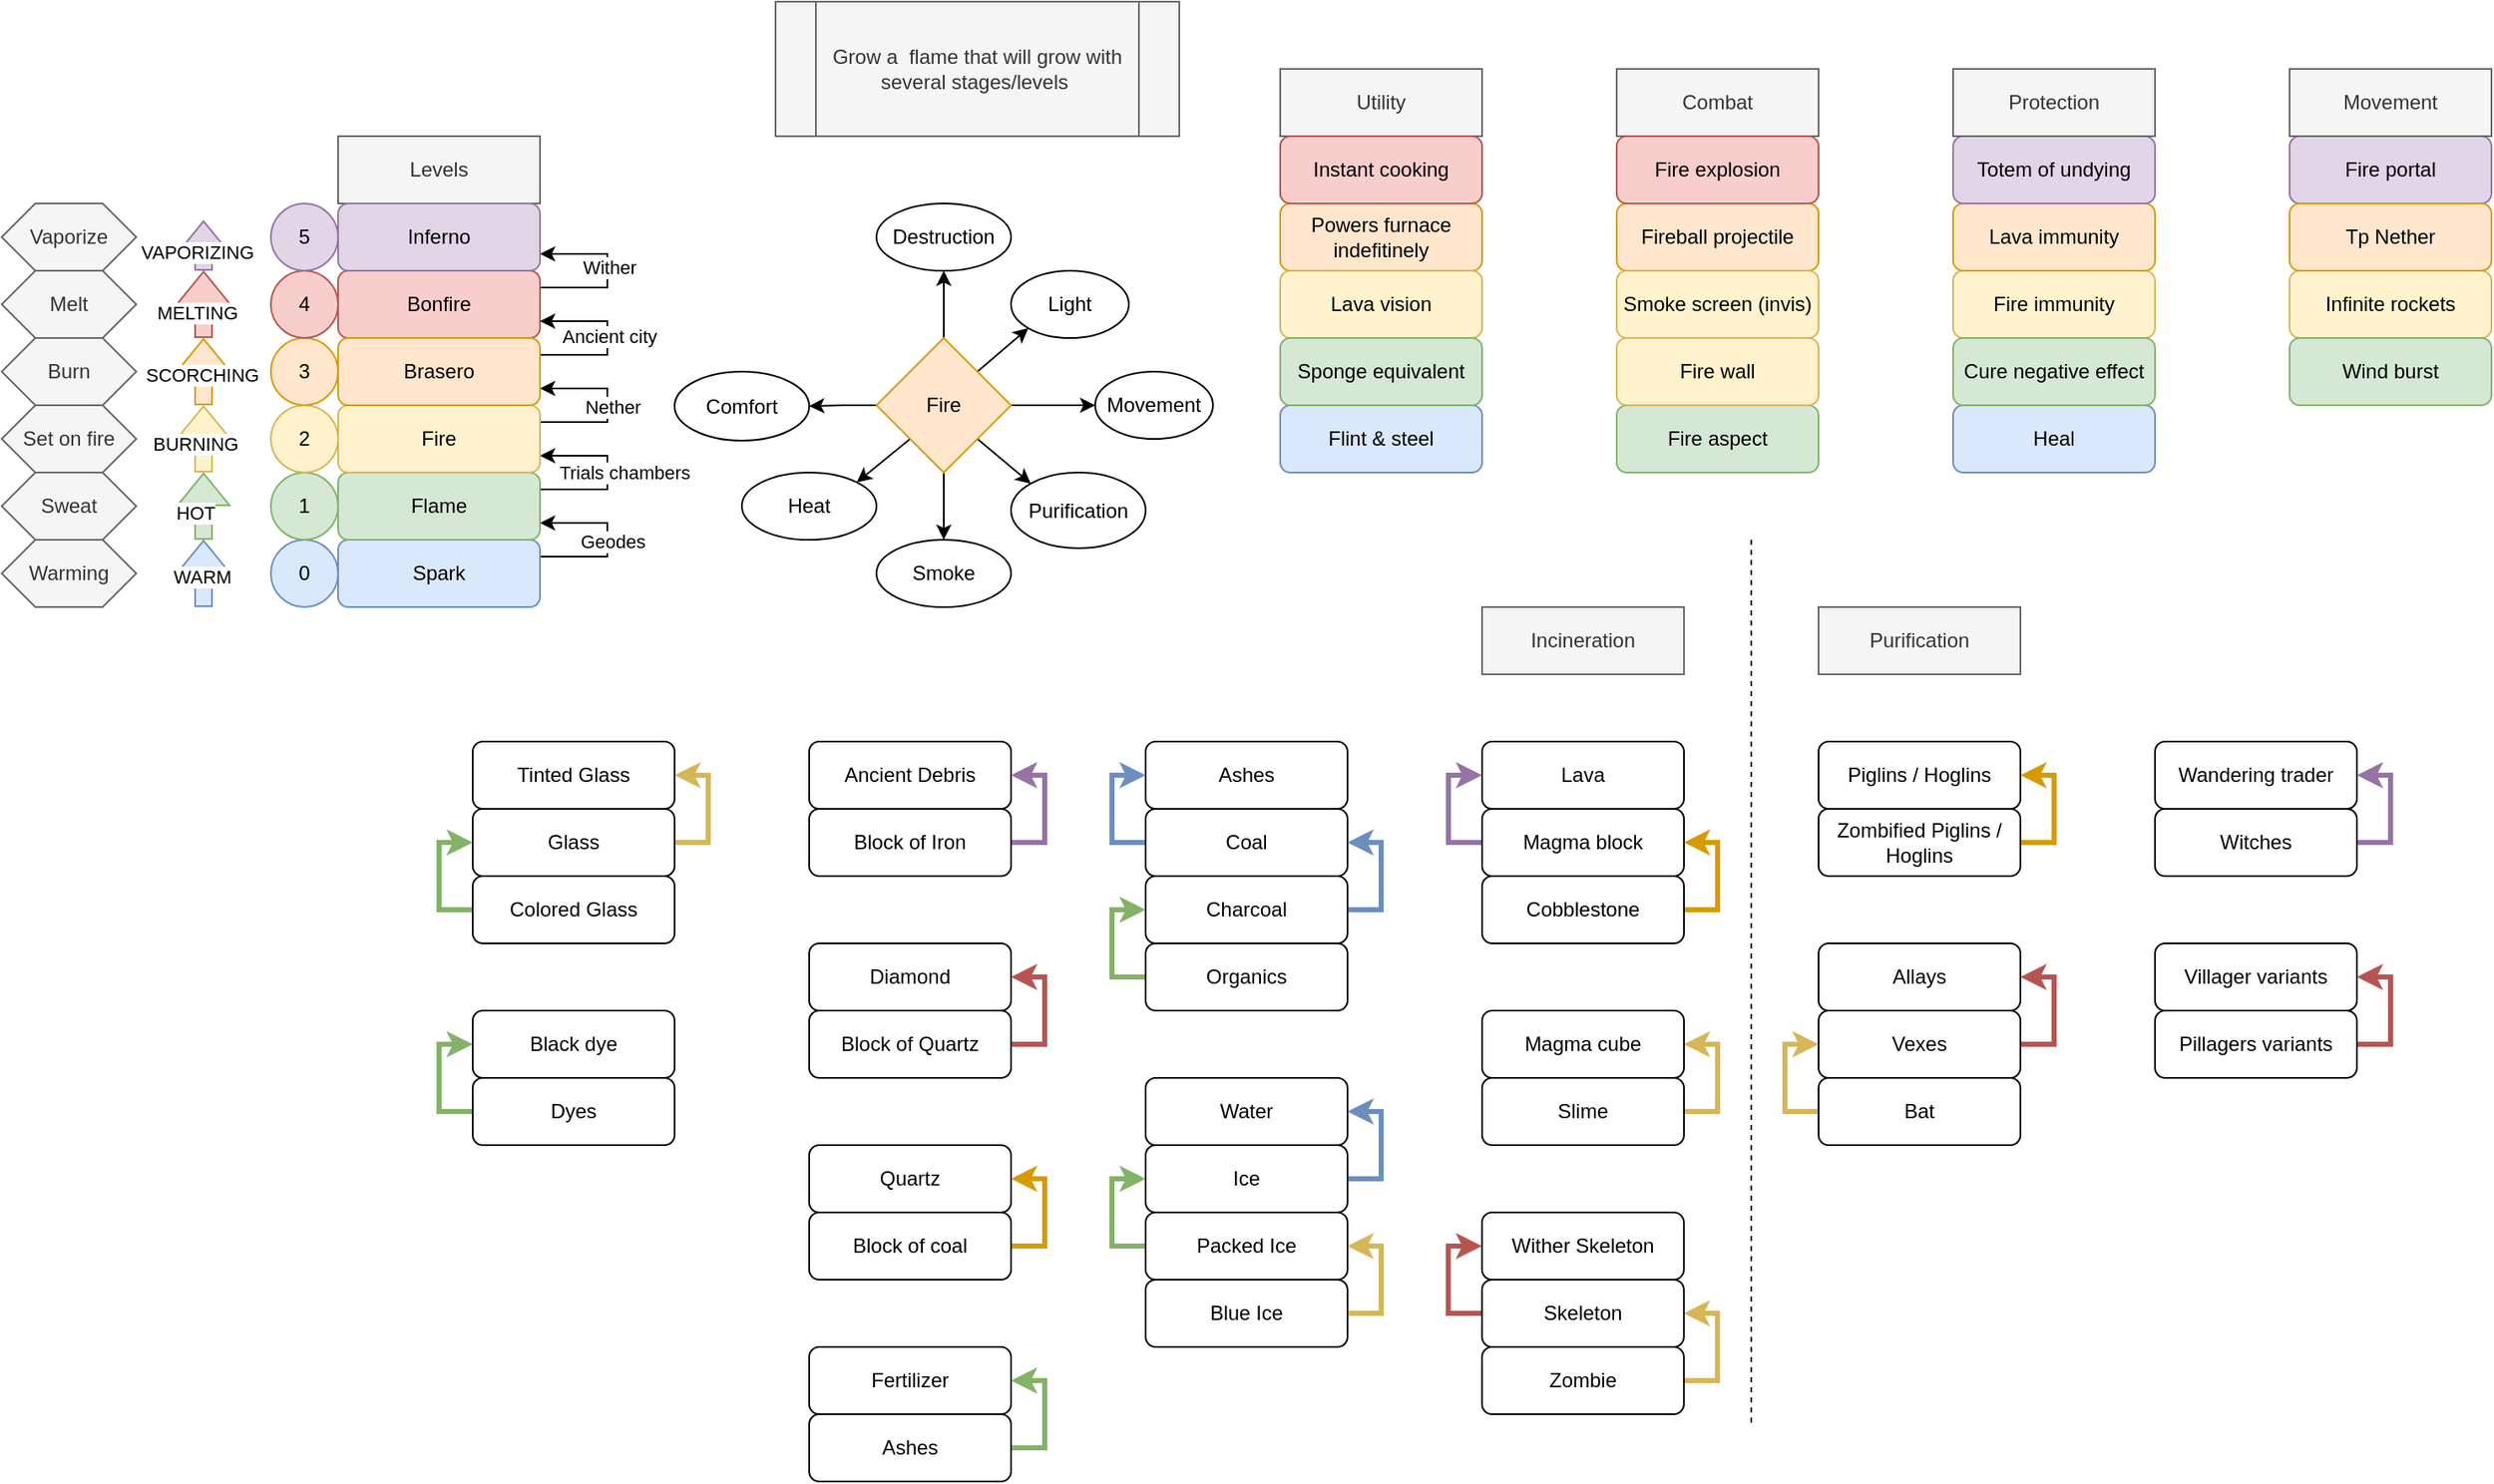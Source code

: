 <mxfile version="24.7.5">
  <diagram name="Page-1" id="gEDhe4CaS5Uwdqgw5bDy">
    <mxGraphModel dx="1758" dy="838" grid="1" gridSize="10" guides="0" tooltips="1" connect="1" arrows="1" fold="1" page="0" pageScale="1" pageWidth="850" pageHeight="1100" math="0" shadow="0">
      <root>
        <mxCell id="0" />
        <mxCell id="1" parent="0" />
        <mxCell id="9vY5qtYmIyrhnuWlowjL-1" value="Grow a&amp;nbsp; flame that will grow with several stages/levels&amp;nbsp;" style="shape=process;whiteSpace=wrap;html=1;backgroundOutline=1;fillColor=#f5f5f5;fontColor=#333333;strokeColor=#666666;" parent="1" vertex="1">
          <mxGeometry x="180" y="160" width="240" height="80" as="geometry" />
        </mxCell>
        <mxCell id="PYqL3sQJB4esnUGWUPIw-12" style="edgeStyle=orthogonalEdgeStyle;rounded=0;orthogonalLoop=1;jettySize=auto;html=1;exitX=1;exitY=0.25;exitDx=0;exitDy=0;entryX=1;entryY=0.75;entryDx=0;entryDy=0;" parent="1" source="9vY5qtYmIyrhnuWlowjL-2" target="9vY5qtYmIyrhnuWlowjL-8" edge="1">
          <mxGeometry relative="1" as="geometry">
            <Array as="points">
              <mxPoint x="80" y="490" />
              <mxPoint x="80" y="470" />
            </Array>
          </mxGeometry>
        </mxCell>
        <mxCell id="PYqL3sQJB4esnUGWUPIw-22" value="Geodes" style="edgeLabel;html=1;align=center;verticalAlign=middle;resizable=0;points=[];" parent="PYqL3sQJB4esnUGWUPIw-12" vertex="1" connectable="0">
          <mxGeometry x="-0.02" y="-3" relative="1" as="geometry">
            <mxPoint as="offset" />
          </mxGeometry>
        </mxCell>
        <mxCell id="9vY5qtYmIyrhnuWlowjL-2" value="Spark" style="rounded=1;whiteSpace=wrap;html=1;fillColor=#dae8fc;strokeColor=#6c8ebf;" parent="1" vertex="1">
          <mxGeometry x="-80" y="480" width="120" height="40" as="geometry" />
        </mxCell>
        <mxCell id="9vY5qtYmIyrhnuWlowjL-4" value="Levels" style="rounded=0;whiteSpace=wrap;html=1;fillColor=#f5f5f5;strokeColor=#666666;fontColor=#333333;" parent="1" vertex="1">
          <mxGeometry x="-80" y="240" width="120" height="40" as="geometry" />
        </mxCell>
        <mxCell id="PYqL3sQJB4esnUGWUPIw-13" style="edgeStyle=orthogonalEdgeStyle;rounded=0;orthogonalLoop=1;jettySize=auto;html=1;exitX=1;exitY=0.25;exitDx=0;exitDy=0;entryX=1;entryY=0.75;entryDx=0;entryDy=0;" parent="1" source="9vY5qtYmIyrhnuWlowjL-8" target="9vY5qtYmIyrhnuWlowjL-11" edge="1">
          <mxGeometry relative="1" as="geometry">
            <Array as="points">
              <mxPoint x="80" y="450" />
              <mxPoint x="80" y="430" />
            </Array>
          </mxGeometry>
        </mxCell>
        <mxCell id="PYqL3sQJB4esnUGWUPIw-23" value="Trials chambers" style="edgeLabel;html=1;align=center;verticalAlign=middle;resizable=0;points=[];" parent="PYqL3sQJB4esnUGWUPIw-13" vertex="1" connectable="0">
          <mxGeometry y="-1" relative="1" as="geometry">
            <mxPoint x="9" as="offset" />
          </mxGeometry>
        </mxCell>
        <mxCell id="9vY5qtYmIyrhnuWlowjL-8" value="Flame" style="rounded=1;whiteSpace=wrap;html=1;fillColor=#d5e8d4;strokeColor=#82b366;" parent="1" vertex="1">
          <mxGeometry x="-80" y="440" width="120" height="40" as="geometry" />
        </mxCell>
        <mxCell id="PYqL3sQJB4esnUGWUPIw-14" style="edgeStyle=orthogonalEdgeStyle;rounded=0;orthogonalLoop=1;jettySize=auto;html=1;exitX=1;exitY=0.25;exitDx=0;exitDy=0;entryX=1;entryY=0.75;entryDx=0;entryDy=0;" parent="1" source="9vY5qtYmIyrhnuWlowjL-11" target="HRPFJCk6ka9-1cs9kUba-49" edge="1">
          <mxGeometry relative="1" as="geometry">
            <Array as="points">
              <mxPoint x="80" y="410" />
              <mxPoint x="80" y="390" />
            </Array>
          </mxGeometry>
        </mxCell>
        <mxCell id="PYqL3sQJB4esnUGWUPIw-19" value="Nether" style="edgeLabel;html=1;align=center;verticalAlign=middle;resizable=0;points=[];" parent="PYqL3sQJB4esnUGWUPIw-14" vertex="1" connectable="0">
          <mxGeometry x="-0.02" y="-3" relative="1" as="geometry">
            <mxPoint as="offset" />
          </mxGeometry>
        </mxCell>
        <mxCell id="9vY5qtYmIyrhnuWlowjL-11" value="Fire" style="rounded=1;whiteSpace=wrap;html=1;fillColor=#fff2cc;strokeColor=#d6b656;" parent="1" vertex="1">
          <mxGeometry x="-80" y="400" width="120" height="40" as="geometry" />
        </mxCell>
        <mxCell id="PYqL3sQJB4esnUGWUPIw-16" style="edgeStyle=orthogonalEdgeStyle;rounded=0;orthogonalLoop=1;jettySize=auto;html=1;exitX=1;exitY=0.25;exitDx=0;exitDy=0;entryX=1;entryY=0.75;entryDx=0;entryDy=0;" parent="1" source="9vY5qtYmIyrhnuWlowjL-13" target="9vY5qtYmIyrhnuWlowjL-18" edge="1">
          <mxGeometry relative="1" as="geometry">
            <Array as="points">
              <mxPoint x="80" y="330" />
              <mxPoint x="80" y="310" />
            </Array>
          </mxGeometry>
        </mxCell>
        <mxCell id="PYqL3sQJB4esnUGWUPIw-17" value="Wither" style="edgeLabel;html=1;align=center;verticalAlign=middle;resizable=0;points=[];" parent="PYqL3sQJB4esnUGWUPIw-16" vertex="1" connectable="0">
          <mxGeometry x="0.04" y="-1" relative="1" as="geometry">
            <mxPoint as="offset" />
          </mxGeometry>
        </mxCell>
        <mxCell id="9vY5qtYmIyrhnuWlowjL-13" value="Bonfire" style="rounded=1;whiteSpace=wrap;html=1;fillColor=#f8cecc;strokeColor=#b85450;" parent="1" vertex="1">
          <mxGeometry x="-80" y="320" width="120" height="40" as="geometry" />
        </mxCell>
        <mxCell id="9vY5qtYmIyrhnuWlowjL-18" value="Inferno" style="rounded=1;whiteSpace=wrap;html=1;fillColor=#e1d5e7;strokeColor=#9673a6;" parent="1" vertex="1">
          <mxGeometry x="-80" y="280" width="120" height="40" as="geometry" />
        </mxCell>
        <mxCell id="9vY5qtYmIyrhnuWlowjL-19" value="0" style="ellipse;whiteSpace=wrap;html=1;aspect=fixed;fillColor=#dae8fc;strokeColor=#6c8ebf;" parent="1" vertex="1">
          <mxGeometry x="-120" y="480" width="40" height="40" as="geometry" />
        </mxCell>
        <mxCell id="9vY5qtYmIyrhnuWlowjL-22" value="1" style="ellipse;whiteSpace=wrap;html=1;aspect=fixed;fillColor=#d5e8d4;strokeColor=#82b366;" parent="1" vertex="1">
          <mxGeometry x="-120" y="440" width="40" height="40" as="geometry" />
        </mxCell>
        <mxCell id="9vY5qtYmIyrhnuWlowjL-24" value="2" style="ellipse;whiteSpace=wrap;html=1;aspect=fixed;fillColor=#fff2cc;strokeColor=#d6b656;" parent="1" vertex="1">
          <mxGeometry x="-120" y="400" width="40" height="40" as="geometry" />
        </mxCell>
        <mxCell id="9vY5qtYmIyrhnuWlowjL-26" value="3" style="ellipse;whiteSpace=wrap;html=1;aspect=fixed;fillColor=#ffe6cc;strokeColor=#d79b00;" parent="1" vertex="1">
          <mxGeometry x="-120" y="360" width="40" height="40" as="geometry" />
        </mxCell>
        <mxCell id="9vY5qtYmIyrhnuWlowjL-28" value="4" style="ellipse;whiteSpace=wrap;html=1;aspect=fixed;fillColor=#f8cecc;strokeColor=#b85450;" parent="1" vertex="1">
          <mxGeometry x="-120" y="320" width="40" height="40" as="geometry" />
        </mxCell>
        <mxCell id="9vY5qtYmIyrhnuWlowjL-29" value="5" style="ellipse;whiteSpace=wrap;html=1;aspect=fixed;fillColor=#e1d5e7;strokeColor=#9673a6;" parent="1" vertex="1">
          <mxGeometry x="-120" y="280" width="40" height="40" as="geometry" />
        </mxCell>
        <mxCell id="9vY5qtYmIyrhnuWlowjL-30" value="Powers furnace indefitinely" style="rounded=1;whiteSpace=wrap;html=1;fillColor=#ffe6cc;strokeColor=#d79b00;" parent="1" vertex="1">
          <mxGeometry x="480" y="280" width="120" height="40" as="geometry" />
        </mxCell>
        <mxCell id="9vY5qtYmIyrhnuWlowjL-32" value="Flint &amp;amp; steel" style="rounded=1;whiteSpace=wrap;html=1;fillColor=#dae8fc;strokeColor=#6c8ebf;" parent="1" vertex="1">
          <mxGeometry x="480" y="400" width="120" height="40" as="geometry" />
        </mxCell>
        <mxCell id="9vY5qtYmIyrhnuWlowjL-33" value="Fire immunity" style="rounded=1;whiteSpace=wrap;html=1;fillColor=#fff2cc;strokeColor=#d6b656;" parent="1" vertex="1">
          <mxGeometry x="880" y="320" width="120" height="40" as="geometry" />
        </mxCell>
        <mxCell id="9vY5qtYmIyrhnuWlowjL-34" value="Lava immunity" style="rounded=1;whiteSpace=wrap;html=1;fillColor=#ffe6cc;strokeColor=#d79b00;" parent="1" vertex="1">
          <mxGeometry x="880" y="280" width="120" height="40" as="geometry" />
        </mxCell>
        <mxCell id="9vY5qtYmIyrhnuWlowjL-40" value="Lava vision" style="rounded=1;whiteSpace=wrap;html=1;fillColor=#fff2cc;strokeColor=#d6b656;" parent="1" vertex="1">
          <mxGeometry x="480" y="320" width="120" height="40" as="geometry" />
        </mxCell>
        <mxCell id="9vY5qtYmIyrhnuWlowjL-43" value="Fireball projectile" style="rounded=1;whiteSpace=wrap;html=1;fillColor=#ffe6cc;strokeColor=#d79b00;" parent="1" vertex="1">
          <mxGeometry x="680" y="280" width="120" height="40" as="geometry" />
        </mxCell>
        <mxCell id="9vY5qtYmIyrhnuWlowjL-46" value="Utility" style="rounded=0;whiteSpace=wrap;html=1;fillColor=#f5f5f5;strokeColor=#666666;fontColor=#333333;" parent="1" vertex="1">
          <mxGeometry x="480" y="200" width="120" height="40" as="geometry" />
        </mxCell>
        <mxCell id="9vY5qtYmIyrhnuWlowjL-47" value="Combat" style="rounded=0;whiteSpace=wrap;html=1;fillColor=#f5f5f5;strokeColor=#666666;fontColor=#333333;" parent="1" vertex="1">
          <mxGeometry x="680" y="200" width="120" height="40" as="geometry" />
        </mxCell>
        <mxCell id="9vY5qtYmIyrhnuWlowjL-48" value="Fire explosion" style="rounded=1;whiteSpace=wrap;html=1;fillColor=#f8cecc;strokeColor=#b85450;" parent="1" vertex="1">
          <mxGeometry x="680" y="240" width="120" height="40" as="geometry" />
        </mxCell>
        <mxCell id="9vY5qtYmIyrhnuWlowjL-49" value="Fire aspect" style="rounded=1;whiteSpace=wrap;html=1;fillColor=#d5e8d4;strokeColor=#82b366;" parent="1" vertex="1">
          <mxGeometry x="680" y="400" width="120" height="40" as="geometry" />
        </mxCell>
        <mxCell id="9vY5qtYmIyrhnuWlowjL-50" value="Instant cooking" style="rounded=1;whiteSpace=wrap;html=1;fillColor=#f8cecc;strokeColor=#b85450;" parent="1" vertex="1">
          <mxGeometry x="480" y="240" width="120" height="40" as="geometry" />
        </mxCell>
        <mxCell id="9vY5qtYmIyrhnuWlowjL-51" value="Diamond" style="rounded=1;whiteSpace=wrap;html=1;" parent="1" vertex="1">
          <mxGeometry x="200" y="720" width="120" height="40" as="geometry" />
        </mxCell>
        <mxCell id="9vY5qtYmIyrhnuWlowjL-52" value="Quartz" style="rounded=1;whiteSpace=wrap;html=1;" parent="1" vertex="1">
          <mxGeometry x="200" y="840" width="120" height="40" as="geometry" />
        </mxCell>
        <mxCell id="9vY5qtYmIyrhnuWlowjL-53" value="Infinite rockets" style="rounded=1;whiteSpace=wrap;html=1;fillColor=#fff2cc;strokeColor=#d6b656;" parent="1" vertex="1">
          <mxGeometry x="1080" y="320" width="120" height="40" as="geometry" />
        </mxCell>
        <mxCell id="9vY5qtYmIyrhnuWlowjL-55" value="Totem of undying" style="rounded=1;whiteSpace=wrap;html=1;fillColor=#e1d5e7;strokeColor=#9673a6;" parent="1" vertex="1">
          <mxGeometry x="880" y="240" width="120" height="40" as="geometry" />
        </mxCell>
        <mxCell id="HRPFJCk6ka9-1cs9kUba-69" style="edgeStyle=orthogonalEdgeStyle;rounded=0;orthogonalLoop=1;jettySize=auto;html=1;exitX=1;exitY=0.5;exitDx=0;exitDy=0;entryX=1;entryY=0.5;entryDx=0;entryDy=0;strokeWidth=3;fillColor=#f8cecc;strokeColor=#b85450;" parent="1" source="9vY5qtYmIyrhnuWlowjL-56" target="HRPFJCk6ka9-1cs9kUba-68" edge="1">
          <mxGeometry relative="1" as="geometry" />
        </mxCell>
        <mxCell id="9vY5qtYmIyrhnuWlowjL-56" value="Vexes" style="rounded=1;whiteSpace=wrap;html=1;" parent="1" vertex="1">
          <mxGeometry x="800" y="760" width="120" height="40" as="geometry" />
        </mxCell>
        <mxCell id="9vY5qtYmIyrhnuWlowjL-57" value="Wandering trader" style="rounded=1;whiteSpace=wrap;html=1;" parent="1" vertex="1">
          <mxGeometry x="1000" y="600" width="120" height="40" as="geometry" />
        </mxCell>
        <mxCell id="9vY5qtYmIyrhnuWlowjL-58" value="Fire wall" style="rounded=1;whiteSpace=wrap;html=1;fillColor=#fff2cc;strokeColor=#d6b656;" parent="1" vertex="1">
          <mxGeometry x="680" y="360" width="120" height="40" as="geometry" />
        </mxCell>
        <mxCell id="9vY5qtYmIyrhnuWlowjL-59" value="Fire portal" style="rounded=1;whiteSpace=wrap;html=1;fillColor=#e1d5e7;strokeColor=#9673a6;" parent="1" vertex="1">
          <mxGeometry x="1080" y="240" width="120" height="40" as="geometry" />
        </mxCell>
        <mxCell id="9vY5qtYmIyrhnuWlowjL-60" value="Wither Skeleton" style="rounded=1;whiteSpace=wrap;html=1;" parent="1" vertex="1">
          <mxGeometry x="599.94" y="880" width="120" height="40" as="geometry" />
        </mxCell>
        <mxCell id="9vY5qtYmIyrhnuWlowjL-62" value="Wind burst" style="rounded=1;whiteSpace=wrap;html=1;fillColor=#d5e8d4;strokeColor=#82b366;" parent="1" vertex="1">
          <mxGeometry x="1080" y="360" width="120" height="40" as="geometry" />
        </mxCell>
        <mxCell id="9vY5qtYmIyrhnuWlowjL-63" value="Piglins / Hoglins" style="rounded=1;whiteSpace=wrap;html=1;" parent="1" vertex="1">
          <mxGeometry x="800" y="600" width="120" height="40" as="geometry" />
        </mxCell>
        <mxCell id="HRPFJCk6ka9-1cs9kUba-19" style="rounded=0;orthogonalLoop=1;jettySize=auto;html=1;exitX=1;exitY=0;exitDx=0;exitDy=0;entryX=0;entryY=1;entryDx=0;entryDy=0;" parent="1" source="9vY5qtYmIyrhnuWlowjL-65" target="9vY5qtYmIyrhnuWlowjL-69" edge="1">
          <mxGeometry relative="1" as="geometry" />
        </mxCell>
        <mxCell id="HRPFJCk6ka9-1cs9kUba-20" style="edgeStyle=orthogonalEdgeStyle;rounded=0;orthogonalLoop=1;jettySize=auto;html=1;exitX=0.5;exitY=0;exitDx=0;exitDy=0;entryX=0.5;entryY=1;entryDx=0;entryDy=0;" parent="1" source="9vY5qtYmIyrhnuWlowjL-65" target="9vY5qtYmIyrhnuWlowjL-67" edge="1">
          <mxGeometry relative="1" as="geometry" />
        </mxCell>
        <mxCell id="HRPFJCk6ka9-1cs9kUba-21" style="edgeStyle=orthogonalEdgeStyle;rounded=0;orthogonalLoop=1;jettySize=auto;html=1;exitX=0;exitY=0.5;exitDx=0;exitDy=0;entryX=1;entryY=0.5;entryDx=0;entryDy=0;" parent="1" source="9vY5qtYmIyrhnuWlowjL-65" target="9vY5qtYmIyrhnuWlowjL-74" edge="1">
          <mxGeometry relative="1" as="geometry" />
        </mxCell>
        <mxCell id="HRPFJCk6ka9-1cs9kUba-22" style="edgeStyle=orthogonalEdgeStyle;rounded=0;orthogonalLoop=1;jettySize=auto;html=1;exitX=0.5;exitY=1;exitDx=0;exitDy=0;entryX=0.5;entryY=0;entryDx=0;entryDy=0;" parent="1" source="9vY5qtYmIyrhnuWlowjL-65" target="9vY5qtYmIyrhnuWlowjL-72" edge="1">
          <mxGeometry relative="1" as="geometry" />
        </mxCell>
        <mxCell id="HRPFJCk6ka9-1cs9kUba-23" style="rounded=0;orthogonalLoop=1;jettySize=auto;html=1;exitX=1;exitY=1;exitDx=0;exitDy=0;entryX=0;entryY=0;entryDx=0;entryDy=0;" parent="1" source="9vY5qtYmIyrhnuWlowjL-65" target="9vY5qtYmIyrhnuWlowjL-70" edge="1">
          <mxGeometry relative="1" as="geometry" />
        </mxCell>
        <mxCell id="HRPFJCk6ka9-1cs9kUba-24" style="rounded=0;orthogonalLoop=1;jettySize=auto;html=1;exitX=0;exitY=1;exitDx=0;exitDy=0;entryX=1;entryY=0;entryDx=0;entryDy=0;" parent="1" source="9vY5qtYmIyrhnuWlowjL-65" target="9vY5qtYmIyrhnuWlowjL-71" edge="1">
          <mxGeometry relative="1" as="geometry" />
        </mxCell>
        <mxCell id="HRPFJCk6ka9-1cs9kUba-94" value="" style="edgeStyle=orthogonalEdgeStyle;rounded=0;orthogonalLoop=1;jettySize=auto;html=1;" parent="1" source="9vY5qtYmIyrhnuWlowjL-65" target="HRPFJCk6ka9-1cs9kUba-93" edge="1">
          <mxGeometry relative="1" as="geometry" />
        </mxCell>
        <mxCell id="9vY5qtYmIyrhnuWlowjL-65" value="Fire" style="rhombus;whiteSpace=wrap;html=1;fillColor=#ffe6cc;strokeColor=#d79b00;" parent="1" vertex="1">
          <mxGeometry x="240" y="360" width="80" height="80" as="geometry" />
        </mxCell>
        <mxCell id="9vY5qtYmIyrhnuWlowjL-67" value="Destruction" style="ellipse;whiteSpace=wrap;html=1;" parent="1" vertex="1">
          <mxGeometry x="240" y="280" width="80" height="40" as="geometry" />
        </mxCell>
        <mxCell id="9vY5qtYmIyrhnuWlowjL-69" value="Light" style="ellipse;whiteSpace=wrap;html=1;" parent="1" vertex="1">
          <mxGeometry x="320" y="320" width="70" height="40" as="geometry" />
        </mxCell>
        <mxCell id="9vY5qtYmIyrhnuWlowjL-70" value="Purification" style="ellipse;whiteSpace=wrap;html=1;" parent="1" vertex="1">
          <mxGeometry x="320" y="440" width="80" height="45" as="geometry" />
        </mxCell>
        <mxCell id="9vY5qtYmIyrhnuWlowjL-71" value="Heat" style="ellipse;whiteSpace=wrap;html=1;" parent="1" vertex="1">
          <mxGeometry x="160" y="440" width="80" height="40" as="geometry" />
        </mxCell>
        <mxCell id="9vY5qtYmIyrhnuWlowjL-72" value="Smoke" style="ellipse;whiteSpace=wrap;html=1;" parent="1" vertex="1">
          <mxGeometry x="240" y="480" width="80" height="40" as="geometry" />
        </mxCell>
        <mxCell id="9vY5qtYmIyrhnuWlowjL-74" value="Comfort" style="ellipse;whiteSpace=wrap;html=1;" parent="1" vertex="1">
          <mxGeometry x="120" y="380" width="80" height="41" as="geometry" />
        </mxCell>
        <mxCell id="9vY5qtYmIyrhnuWlowjL-75" value="Heal" style="rounded=1;whiteSpace=wrap;html=1;fillColor=#dae8fc;strokeColor=#6c8ebf;" parent="1" vertex="1">
          <mxGeometry x="880" y="400" width="120" height="40" as="geometry" />
        </mxCell>
        <mxCell id="9vY5qtYmIyrhnuWlowjL-76" value="Cure negative effect" style="rounded=1;whiteSpace=wrap;html=1;fillColor=#d5e8d4;strokeColor=#82b366;" parent="1" vertex="1">
          <mxGeometry x="880" y="360" width="120" height="40" as="geometry" />
        </mxCell>
        <mxCell id="9vY5qtYmIyrhnuWlowjL-77" value="Sponge equivalent" style="rounded=1;whiteSpace=wrap;html=1;fillColor=#d5e8d4;strokeColor=#82b366;" parent="1" vertex="1">
          <mxGeometry x="480" y="360" width="120" height="40" as="geometry" />
        </mxCell>
        <mxCell id="k5zfAPGrC8LkjgEPoNBX-1" value="Tp Nether" style="rounded=1;whiteSpace=wrap;html=1;fillColor=#ffe6cc;strokeColor=#d79b00;" parent="1" vertex="1">
          <mxGeometry x="1080" y="280" width="120" height="40" as="geometry" />
        </mxCell>
        <mxCell id="HRPFJCk6ka9-1cs9kUba-65" style="edgeStyle=orthogonalEdgeStyle;rounded=0;orthogonalLoop=1;jettySize=auto;html=1;exitX=1;exitY=0.5;exitDx=0;exitDy=0;entryX=1;entryY=0.5;entryDx=0;entryDy=0;strokeWidth=3;fillColor=#fff2cc;strokeColor=#d6b656;" parent="1" source="k5zfAPGrC8LkjgEPoNBX-3" target="HRPFJCk6ka9-1cs9kUba-64" edge="1">
          <mxGeometry relative="1" as="geometry" />
        </mxCell>
        <mxCell id="k5zfAPGrC8LkjgEPoNBX-3" value="Slime" style="rounded=1;whiteSpace=wrap;html=1;" parent="1" vertex="1">
          <mxGeometry x="600" y="800" width="120" height="40" as="geometry" />
        </mxCell>
        <mxCell id="k5zfAPGrC8LkjgEPoNBX-5" value="Smoke screen (invis)" style="rounded=1;whiteSpace=wrap;html=1;fillColor=#fff2cc;strokeColor=#d6b656;" parent="1" vertex="1">
          <mxGeometry x="680" y="320" width="120" height="40" as="geometry" />
        </mxCell>
        <mxCell id="k5zfAPGrC8LkjgEPoNBX-8" value="Protection" style="rounded=0;whiteSpace=wrap;html=1;fillColor=#f5f5f5;strokeColor=#666666;fontColor=#333333;" parent="1" vertex="1">
          <mxGeometry x="880" y="200" width="120" height="40" as="geometry" />
        </mxCell>
        <mxCell id="k5zfAPGrC8LkjgEPoNBX-10" value="Movement" style="rounded=0;whiteSpace=wrap;html=1;fillColor=#f5f5f5;strokeColor=#666666;fontColor=#333333;" parent="1" vertex="1">
          <mxGeometry x="1080" y="200" width="120" height="40" as="geometry" />
        </mxCell>
        <mxCell id="HRPFJCk6ka9-1cs9kUba-9" value="Warming" style="shape=hexagon;perimeter=hexagonPerimeter2;whiteSpace=wrap;html=1;fixedSize=1;fillColor=#f5f5f5;fontColor=#333333;strokeColor=#666666;" parent="1" vertex="1">
          <mxGeometry x="-280" y="480" width="80" height="40" as="geometry" />
        </mxCell>
        <mxCell id="HRPFJCk6ka9-1cs9kUba-10" value="Sweat" style="shape=hexagon;perimeter=hexagonPerimeter2;whiteSpace=wrap;html=1;fixedSize=1;fillColor=#f5f5f5;fontColor=#333333;strokeColor=#666666;" parent="1" vertex="1">
          <mxGeometry x="-280" y="440" width="80" height="40" as="geometry" />
        </mxCell>
        <mxCell id="HRPFJCk6ka9-1cs9kUba-11" value="Set on fire" style="shape=hexagon;perimeter=hexagonPerimeter2;whiteSpace=wrap;html=1;fixedSize=1;fillColor=#f5f5f5;fontColor=#333333;strokeColor=#666666;" parent="1" vertex="1">
          <mxGeometry x="-280" y="400" width="80" height="40" as="geometry" />
        </mxCell>
        <mxCell id="HRPFJCk6ka9-1cs9kUba-12" value="Burn" style="shape=hexagon;perimeter=hexagonPerimeter2;whiteSpace=wrap;html=1;fixedSize=1;fillColor=#f5f5f5;fontColor=#333333;strokeColor=#666666;" parent="1" vertex="1">
          <mxGeometry x="-280" y="360" width="80" height="40" as="geometry" />
        </mxCell>
        <mxCell id="HRPFJCk6ka9-1cs9kUba-13" value="Melt" style="shape=hexagon;perimeter=hexagonPerimeter2;whiteSpace=wrap;html=1;fixedSize=1;fillColor=#f5f5f5;fontColor=#333333;strokeColor=#666666;" parent="1" vertex="1">
          <mxGeometry x="-280" y="320" width="80" height="40" as="geometry" />
        </mxCell>
        <mxCell id="HRPFJCk6ka9-1cs9kUba-14" value="Vaporize" style="shape=hexagon;perimeter=hexagonPerimeter2;whiteSpace=wrap;html=1;fixedSize=1;fillColor=#f5f5f5;fontColor=#333333;strokeColor=#666666;" parent="1" vertex="1">
          <mxGeometry x="-280" y="280" width="80" height="40" as="geometry" />
        </mxCell>
        <mxCell id="HRPFJCk6ka9-1cs9kUba-91" style="edgeStyle=orthogonalEdgeStyle;rounded=0;orthogonalLoop=1;jettySize=auto;html=1;exitX=1;exitY=0.5;exitDx=0;exitDy=0;entryX=1;entryY=0.5;entryDx=0;entryDy=0;strokeWidth=3;fillColor=#fff2cc;strokeColor=#d6b656;" parent="1" source="HRPFJCk6ka9-1cs9kUba-16" target="HRPFJCk6ka9-1cs9kUba-89" edge="1">
          <mxGeometry relative="1" as="geometry" />
        </mxCell>
        <mxCell id="HRPFJCk6ka9-1cs9kUba-16" value="Blue Ice" style="rounded=1;whiteSpace=wrap;html=1;" parent="1" vertex="1">
          <mxGeometry x="400" y="920" width="120" height="40" as="geometry" />
        </mxCell>
        <mxCell id="HRPFJCk6ka9-1cs9kUba-27" value="Purification" style="rounded=0;whiteSpace=wrap;html=1;fillColor=#f5f5f5;strokeColor=#666666;fontColor=#333333;" parent="1" vertex="1">
          <mxGeometry x="800" y="520" width="120" height="40" as="geometry" />
        </mxCell>
        <mxCell id="HRPFJCk6ka9-1cs9kUba-62" style="edgeStyle=orthogonalEdgeStyle;rounded=0;orthogonalLoop=1;jettySize=auto;html=1;exitX=1;exitY=0.5;exitDx=0;exitDy=0;entryX=1;entryY=0.5;entryDx=0;entryDy=0;strokeWidth=3;fillColor=#fff2cc;strokeColor=#d6b656;" parent="1" source="HRPFJCk6ka9-1cs9kUba-34" target="HRPFJCk6ka9-1cs9kUba-61" edge="1">
          <mxGeometry relative="1" as="geometry" />
        </mxCell>
        <mxCell id="HRPFJCk6ka9-1cs9kUba-34" value="Zombie" style="rounded=1;whiteSpace=wrap;html=1;" parent="1" vertex="1">
          <mxGeometry x="599.94" y="960" width="120" height="40" as="geometry" />
        </mxCell>
        <mxCell id="HRPFJCk6ka9-1cs9kUba-37" value="Incineration" style="rounded=0;whiteSpace=wrap;html=1;fillColor=#f5f5f5;strokeColor=#666666;fontColor=#333333;" parent="1" vertex="1">
          <mxGeometry x="600" y="520" width="120" height="40" as="geometry" />
        </mxCell>
        <mxCell id="HRPFJCk6ka9-1cs9kUba-47" value="" style="shape=flexArrow;endArrow=classic;html=1;rounded=0;fillColor=#f8cecc;strokeColor=#b85450;" parent="1" edge="1">
          <mxGeometry width="50" height="50" relative="1" as="geometry">
            <mxPoint x="-160" y="360" as="sourcePoint" />
            <mxPoint x="-160" y="320" as="targetPoint" />
          </mxGeometry>
        </mxCell>
        <mxCell id="HRPFJCk6ka9-1cs9kUba-109" value="MELTING" style="edgeLabel;html=1;align=center;verticalAlign=middle;resizable=0;points=[];" parent="HRPFJCk6ka9-1cs9kUba-47" vertex="1" connectable="0">
          <mxGeometry x="-0.252" y="4" relative="1" as="geometry">
            <mxPoint as="offset" />
          </mxGeometry>
        </mxCell>
        <mxCell id="PYqL3sQJB4esnUGWUPIw-15" style="edgeStyle=orthogonalEdgeStyle;rounded=0;orthogonalLoop=1;jettySize=auto;html=1;exitX=1;exitY=0.25;exitDx=0;exitDy=0;entryX=1;entryY=0.75;entryDx=0;entryDy=0;" parent="1" source="HRPFJCk6ka9-1cs9kUba-49" target="9vY5qtYmIyrhnuWlowjL-13" edge="1">
          <mxGeometry relative="1" as="geometry">
            <Array as="points">
              <mxPoint x="80" y="370" />
              <mxPoint x="80" y="350" />
            </Array>
          </mxGeometry>
        </mxCell>
        <mxCell id="PYqL3sQJB4esnUGWUPIw-18" value="Ancient city" style="edgeLabel;html=1;align=center;verticalAlign=middle;resizable=0;points=[];" parent="PYqL3sQJB4esnUGWUPIw-15" vertex="1" connectable="0">
          <mxGeometry x="0.02" y="-1" relative="1" as="geometry">
            <mxPoint as="offset" />
          </mxGeometry>
        </mxCell>
        <mxCell id="HRPFJCk6ka9-1cs9kUba-49" value="Brasero" style="rounded=1;whiteSpace=wrap;html=1;fillColor=#ffe6cc;strokeColor=#d79b00;" parent="1" vertex="1">
          <mxGeometry x="-80" y="360" width="120" height="40" as="geometry" />
        </mxCell>
        <mxCell id="HRPFJCk6ka9-1cs9kUba-53" value="Ancient Debris" style="rounded=1;whiteSpace=wrap;html=1;" parent="1" vertex="1">
          <mxGeometry x="200" y="600" width="120" height="40" as="geometry" />
        </mxCell>
        <mxCell id="HRPFJCk6ka9-1cs9kUba-82" style="edgeStyle=orthogonalEdgeStyle;rounded=0;orthogonalLoop=1;jettySize=auto;html=1;exitX=0;exitY=0.5;exitDx=0;exitDy=0;entryX=0;entryY=0.5;entryDx=0;entryDy=0;strokeWidth=3;fillColor=#e1d5e7;strokeColor=#9673a6;" parent="1" source="HRPFJCk6ka9-1cs9kUba-56" target="HRPFJCk6ka9-1cs9kUba-81" edge="1">
          <mxGeometry relative="1" as="geometry" />
        </mxCell>
        <mxCell id="HRPFJCk6ka9-1cs9kUba-56" value="Magma block" style="rounded=1;whiteSpace=wrap;html=1;" parent="1" vertex="1">
          <mxGeometry x="600" y="640" width="120" height="40" as="geometry" />
        </mxCell>
        <mxCell id="HRPFJCk6ka9-1cs9kUba-59" style="edgeStyle=orthogonalEdgeStyle;rounded=0;orthogonalLoop=1;jettySize=auto;html=1;exitX=1;exitY=0.5;exitDx=0;exitDy=0;entryX=1;entryY=0.5;entryDx=0;entryDy=0;strokeWidth=3;fillColor=#ffe6cc;strokeColor=#d79b00;" parent="1" source="HRPFJCk6ka9-1cs9kUba-57" target="HRPFJCk6ka9-1cs9kUba-56" edge="1">
          <mxGeometry relative="1" as="geometry" />
        </mxCell>
        <mxCell id="HRPFJCk6ka9-1cs9kUba-57" value="Cobblestone" style="rounded=1;whiteSpace=wrap;html=1;" parent="1" vertex="1">
          <mxGeometry x="600" y="680" width="120" height="40" as="geometry" />
        </mxCell>
        <mxCell id="HRPFJCk6ka9-1cs9kUba-63" style="edgeStyle=orthogonalEdgeStyle;rounded=0;orthogonalLoop=1;jettySize=auto;html=1;exitX=0;exitY=0.5;exitDx=0;exitDy=0;entryX=0;entryY=0.5;entryDx=0;entryDy=0;strokeWidth=3;fillColor=#f8cecc;strokeColor=#b85450;" parent="1" source="HRPFJCk6ka9-1cs9kUba-61" target="9vY5qtYmIyrhnuWlowjL-60" edge="1">
          <mxGeometry relative="1" as="geometry" />
        </mxCell>
        <mxCell id="HRPFJCk6ka9-1cs9kUba-61" value="Skeleton" style="rounded=1;whiteSpace=wrap;html=1;" parent="1" vertex="1">
          <mxGeometry x="599.94" y="920" width="120" height="40" as="geometry" />
        </mxCell>
        <mxCell id="HRPFJCk6ka9-1cs9kUba-64" value="Magma cube" style="rounded=1;whiteSpace=wrap;html=1;" parent="1" vertex="1">
          <mxGeometry x="600" y="760" width="120" height="40" as="geometry" />
        </mxCell>
        <mxCell id="HRPFJCk6ka9-1cs9kUba-67" style="edgeStyle=orthogonalEdgeStyle;rounded=0;orthogonalLoop=1;jettySize=auto;html=1;exitX=1;exitY=0.5;exitDx=0;exitDy=0;entryX=1;entryY=0.5;entryDx=0;entryDy=0;strokeWidth=3;fillColor=#ffe6cc;strokeColor=#d79b00;" parent="1" source="HRPFJCk6ka9-1cs9kUba-66" target="9vY5qtYmIyrhnuWlowjL-63" edge="1">
          <mxGeometry relative="1" as="geometry" />
        </mxCell>
        <mxCell id="HRPFJCk6ka9-1cs9kUba-66" value="Zombified Piglins / Hoglins" style="rounded=1;whiteSpace=wrap;html=1;" parent="1" vertex="1">
          <mxGeometry x="800" y="640" width="120" height="40" as="geometry" />
        </mxCell>
        <mxCell id="HRPFJCk6ka9-1cs9kUba-68" value="Allays" style="rounded=1;whiteSpace=wrap;html=1;" parent="1" vertex="1">
          <mxGeometry x="800" y="720" width="120" height="40" as="geometry" />
        </mxCell>
        <mxCell id="HRPFJCk6ka9-1cs9kUba-71" style="edgeStyle=orthogonalEdgeStyle;rounded=0;orthogonalLoop=1;jettySize=auto;html=1;exitX=1;exitY=0.5;exitDx=0;exitDy=0;entryX=1;entryY=0.5;entryDx=0;entryDy=0;strokeWidth=3;fillColor=#e1d5e7;strokeColor=#9673a6;" parent="1" source="HRPFJCk6ka9-1cs9kUba-70" target="9vY5qtYmIyrhnuWlowjL-57" edge="1">
          <mxGeometry relative="1" as="geometry" />
        </mxCell>
        <mxCell id="HRPFJCk6ka9-1cs9kUba-70" value="Witches" style="rounded=1;whiteSpace=wrap;html=1;" parent="1" vertex="1">
          <mxGeometry x="1000" y="640" width="120" height="40" as="geometry" />
        </mxCell>
        <mxCell id="HRPFJCk6ka9-1cs9kUba-72" value="Villager variants" style="rounded=1;whiteSpace=wrap;html=1;" parent="1" vertex="1">
          <mxGeometry x="1000" y="720" width="120" height="40" as="geometry" />
        </mxCell>
        <mxCell id="HRPFJCk6ka9-1cs9kUba-73" style="edgeStyle=orthogonalEdgeStyle;rounded=0;orthogonalLoop=1;jettySize=auto;html=1;exitX=1;exitY=0.5;exitDx=0;exitDy=0;entryX=1;entryY=0.5;entryDx=0;entryDy=0;strokeWidth=3;fillColor=#f8cecc;strokeColor=#b85450;" parent="1" source="HRPFJCk6ka9-1cs9kUba-74" target="HRPFJCk6ka9-1cs9kUba-72" edge="1">
          <mxGeometry relative="1" as="geometry" />
        </mxCell>
        <mxCell id="HRPFJCk6ka9-1cs9kUba-74" value="Pillagers variants" style="rounded=1;whiteSpace=wrap;html=1;" parent="1" vertex="1">
          <mxGeometry x="1000" y="760" width="120" height="40" as="geometry" />
        </mxCell>
        <mxCell id="HRPFJCk6ka9-1cs9kUba-76" style="edgeStyle=orthogonalEdgeStyle;rounded=0;orthogonalLoop=1;jettySize=auto;html=1;exitX=1;exitY=0.5;exitDx=0;exitDy=0;entryX=1;entryY=0.5;entryDx=0;entryDy=0;fillColor=#e1d5e7;strokeColor=#9673a6;strokeWidth=3;" parent="1" source="HRPFJCk6ka9-1cs9kUba-75" target="HRPFJCk6ka9-1cs9kUba-53" edge="1">
          <mxGeometry relative="1" as="geometry" />
        </mxCell>
        <mxCell id="HRPFJCk6ka9-1cs9kUba-75" value="Block of Iron" style="rounded=1;whiteSpace=wrap;html=1;" parent="1" vertex="1">
          <mxGeometry x="200" y="640" width="120" height="40" as="geometry" />
        </mxCell>
        <mxCell id="HRPFJCk6ka9-1cs9kUba-84" style="edgeStyle=orthogonalEdgeStyle;rounded=0;orthogonalLoop=1;jettySize=auto;html=1;exitX=1;exitY=0.5;exitDx=0;exitDy=0;entryX=1;entryY=0.5;entryDx=0;entryDy=0;strokeWidth=3;fillColor=#f8cecc;strokeColor=#b85450;" parent="1" source="HRPFJCk6ka9-1cs9kUba-77" target="9vY5qtYmIyrhnuWlowjL-51" edge="1">
          <mxGeometry relative="1" as="geometry" />
        </mxCell>
        <mxCell id="HRPFJCk6ka9-1cs9kUba-77" value="Block of Quartz" style="rounded=1;whiteSpace=wrap;html=1;" parent="1" vertex="1">
          <mxGeometry x="200" y="760" width="120" height="40" as="geometry" />
        </mxCell>
        <mxCell id="HRPFJCk6ka9-1cs9kUba-80" style="edgeStyle=orthogonalEdgeStyle;rounded=0;orthogonalLoop=1;jettySize=auto;html=1;exitX=1;exitY=0.5;exitDx=0;exitDy=0;entryX=1;entryY=0.5;entryDx=0;entryDy=0;strokeWidth=3;fillColor=#ffe6cc;strokeColor=#d79b00;" parent="1" source="HRPFJCk6ka9-1cs9kUba-79" target="9vY5qtYmIyrhnuWlowjL-52" edge="1">
          <mxGeometry relative="1" as="geometry" />
        </mxCell>
        <mxCell id="HRPFJCk6ka9-1cs9kUba-79" value="Block of coal" style="rounded=1;whiteSpace=wrap;html=1;" parent="1" vertex="1">
          <mxGeometry x="200" y="880" width="120" height="40" as="geometry" />
        </mxCell>
        <mxCell id="HRPFJCk6ka9-1cs9kUba-81" value="Lava" style="rounded=1;whiteSpace=wrap;html=1;" parent="1" vertex="1">
          <mxGeometry x="600" y="600" width="120" height="40" as="geometry" />
        </mxCell>
        <mxCell id="HRPFJCk6ka9-1cs9kUba-87" value="Ashes" style="rounded=1;whiteSpace=wrap;html=1;" parent="1" vertex="1">
          <mxGeometry x="400" y="600" width="120" height="40" as="geometry" />
        </mxCell>
        <mxCell id="HRPFJCk6ka9-1cs9kUba-92" style="edgeStyle=orthogonalEdgeStyle;rounded=0;orthogonalLoop=1;jettySize=auto;html=1;exitX=0;exitY=0.5;exitDx=0;exitDy=0;entryX=0;entryY=0.5;entryDx=0;entryDy=0;strokeWidth=3;fillColor=#d5e8d4;strokeColor=#82b366;" parent="1" source="HRPFJCk6ka9-1cs9kUba-89" target="HRPFJCk6ka9-1cs9kUba-90" edge="1">
          <mxGeometry relative="1" as="geometry" />
        </mxCell>
        <mxCell id="HRPFJCk6ka9-1cs9kUba-89" value="Packed Ice" style="rounded=1;whiteSpace=wrap;html=1;" parent="1" vertex="1">
          <mxGeometry x="400" y="880" width="120" height="40" as="geometry" />
        </mxCell>
        <mxCell id="PYqL3sQJB4esnUGWUPIw-30" style="edgeStyle=orthogonalEdgeStyle;rounded=0;orthogonalLoop=1;jettySize=auto;html=1;exitX=1;exitY=0.5;exitDx=0;exitDy=0;entryX=1;entryY=0.5;entryDx=0;entryDy=0;fillColor=#dae8fc;strokeColor=#6c8ebf;strokeWidth=3;" parent="1" source="HRPFJCk6ka9-1cs9kUba-90" target="PYqL3sQJB4esnUGWUPIw-29" edge="1">
          <mxGeometry relative="1" as="geometry" />
        </mxCell>
        <mxCell id="HRPFJCk6ka9-1cs9kUba-90" value="Ice" style="rounded=1;whiteSpace=wrap;html=1;" parent="1" vertex="1">
          <mxGeometry x="400" y="840" width="120" height="40" as="geometry" />
        </mxCell>
        <mxCell id="HRPFJCk6ka9-1cs9kUba-93" value="Movement" style="ellipse;whiteSpace=wrap;html=1;" parent="1" vertex="1">
          <mxGeometry x="370" y="380" width="70" height="40" as="geometry" />
        </mxCell>
        <mxCell id="HRPFJCk6ka9-1cs9kUba-95" value="" style="endArrow=none;dashed=1;html=1;rounded=0;" parent="1" edge="1">
          <mxGeometry width="50" height="50" relative="1" as="geometry">
            <mxPoint x="760" y="480" as="sourcePoint" />
            <mxPoint x="760" y="1007.059" as="targetPoint" />
          </mxGeometry>
        </mxCell>
        <mxCell id="HRPFJCk6ka9-1cs9kUba-100" value="" style="shape=flexArrow;endArrow=classic;html=1;rounded=0;fillColor=#dae8fc;strokeColor=#6c8ebf;" parent="1" edge="1">
          <mxGeometry width="50" height="50" relative="1" as="geometry">
            <mxPoint x="-160" y="520" as="sourcePoint" />
            <mxPoint x="-160" y="480" as="targetPoint" />
          </mxGeometry>
        </mxCell>
        <mxCell id="HRPFJCk6ka9-1cs9kUba-105" value="WARM" style="edgeLabel;html=1;align=center;verticalAlign=middle;resizable=0;points=[];" parent="HRPFJCk6ka9-1cs9kUba-100" vertex="1" connectable="0">
          <mxGeometry x="-0.093" y="1" relative="1" as="geometry">
            <mxPoint as="offset" />
          </mxGeometry>
        </mxCell>
        <mxCell id="HRPFJCk6ka9-1cs9kUba-101" value="" style="shape=flexArrow;endArrow=classic;html=1;rounded=0;fillColor=#d5e8d4;strokeColor=#82b366;" parent="1" edge="1">
          <mxGeometry width="50" height="50" relative="1" as="geometry">
            <mxPoint x="-160" y="480" as="sourcePoint" />
            <mxPoint x="-160" y="440" as="targetPoint" />
          </mxGeometry>
        </mxCell>
        <mxCell id="HRPFJCk6ka9-1cs9kUba-106" value="HOT" style="edgeLabel;html=1;align=center;verticalAlign=middle;resizable=0;points=[];" parent="HRPFJCk6ka9-1cs9kUba-101" vertex="1" connectable="0">
          <mxGeometry x="-0.164" y="5" relative="1" as="geometry">
            <mxPoint as="offset" />
          </mxGeometry>
        </mxCell>
        <mxCell id="HRPFJCk6ka9-1cs9kUba-102" value="" style="shape=flexArrow;endArrow=classic;html=1;rounded=0;fillColor=#fff2cc;strokeColor=#d6b656;" parent="1" edge="1">
          <mxGeometry width="50" height="50" relative="1" as="geometry">
            <mxPoint x="-160" y="440" as="sourcePoint" />
            <mxPoint x="-160" y="400" as="targetPoint" />
          </mxGeometry>
        </mxCell>
        <mxCell id="HRPFJCk6ka9-1cs9kUba-107" value="BURNING" style="edgeLabel;html=1;align=center;verticalAlign=middle;resizable=0;points=[];" parent="HRPFJCk6ka9-1cs9kUba-102" vertex="1" connectable="0">
          <mxGeometry x="-0.121" y="5" relative="1" as="geometry">
            <mxPoint as="offset" />
          </mxGeometry>
        </mxCell>
        <mxCell id="HRPFJCk6ka9-1cs9kUba-103" value="" style="shape=flexArrow;endArrow=classic;html=1;rounded=0;fillColor=#ffe6cc;strokeColor=#d79b00;" parent="1" edge="1">
          <mxGeometry width="50" height="50" relative="1" as="geometry">
            <mxPoint x="-160" y="400" as="sourcePoint" />
            <mxPoint x="-160" y="360" as="targetPoint" />
          </mxGeometry>
        </mxCell>
        <mxCell id="HRPFJCk6ka9-1cs9kUba-108" value="SCORCHING" style="edgeLabel;html=1;align=center;verticalAlign=middle;resizable=0;points=[];" parent="HRPFJCk6ka9-1cs9kUba-103" vertex="1" connectable="0">
          <mxGeometry x="-0.079" y="1" relative="1" as="geometry">
            <mxPoint as="offset" />
          </mxGeometry>
        </mxCell>
        <mxCell id="HRPFJCk6ka9-1cs9kUba-110" value="" style="shape=flexArrow;endArrow=classic;html=1;rounded=0;fillColor=#e1d5e7;strokeColor=#9673a6;" parent="1" edge="1">
          <mxGeometry width="50" height="50" relative="1" as="geometry">
            <mxPoint x="-160" y="320" as="sourcePoint" />
            <mxPoint x="-160" y="290" as="targetPoint" />
          </mxGeometry>
        </mxCell>
        <mxCell id="HRPFJCk6ka9-1cs9kUba-111" value="VAPORIZING" style="edgeLabel;html=1;align=center;verticalAlign=middle;resizable=0;points=[];" parent="HRPFJCk6ka9-1cs9kUba-110" vertex="1" connectable="0">
          <mxGeometry x="-0.252" y="4" relative="1" as="geometry">
            <mxPoint as="offset" />
          </mxGeometry>
        </mxCell>
        <mxCell id="HRPFJCk6ka9-1cs9kUba-113" style="edgeStyle=orthogonalEdgeStyle;rounded=0;orthogonalLoop=1;jettySize=auto;html=1;exitX=0;exitY=0.5;exitDx=0;exitDy=0;entryX=0;entryY=0.5;entryDx=0;entryDy=0;strokeWidth=3;fillColor=#dae8fc;strokeColor=#6c8ebf;" parent="1" source="HRPFJCk6ka9-1cs9kUba-112" target="HRPFJCk6ka9-1cs9kUba-87" edge="1">
          <mxGeometry relative="1" as="geometry" />
        </mxCell>
        <mxCell id="HRPFJCk6ka9-1cs9kUba-112" value="Coal" style="rounded=1;whiteSpace=wrap;html=1;" parent="1" vertex="1">
          <mxGeometry x="400" y="640" width="120" height="40" as="geometry" />
        </mxCell>
        <mxCell id="HRPFJCk6ka9-1cs9kUba-115" style="edgeStyle=orthogonalEdgeStyle;rounded=0;orthogonalLoop=1;jettySize=auto;html=1;exitX=1;exitY=0.5;exitDx=0;exitDy=0;entryX=1;entryY=0.5;entryDx=0;entryDy=0;strokeWidth=3;fillColor=#dae8fc;strokeColor=#6c8ebf;" parent="1" source="HRPFJCk6ka9-1cs9kUba-114" target="HRPFJCk6ka9-1cs9kUba-112" edge="1">
          <mxGeometry relative="1" as="geometry" />
        </mxCell>
        <mxCell id="HRPFJCk6ka9-1cs9kUba-114" value="Charcoal" style="rounded=1;whiteSpace=wrap;html=1;" parent="1" vertex="1">
          <mxGeometry x="400" y="680" width="120" height="40" as="geometry" />
        </mxCell>
        <mxCell id="HRPFJCk6ka9-1cs9kUba-117" style="edgeStyle=orthogonalEdgeStyle;rounded=0;orthogonalLoop=1;jettySize=auto;html=1;exitX=0;exitY=0.5;exitDx=0;exitDy=0;entryX=0;entryY=0.5;entryDx=0;entryDy=0;strokeWidth=3;fillColor=#d5e8d4;strokeColor=#82b366;" parent="1" source="HRPFJCk6ka9-1cs9kUba-116" target="HRPFJCk6ka9-1cs9kUba-114" edge="1">
          <mxGeometry relative="1" as="geometry" />
        </mxCell>
        <mxCell id="HRPFJCk6ka9-1cs9kUba-116" value="Organics" style="rounded=1;whiteSpace=wrap;html=1;" parent="1" vertex="1">
          <mxGeometry x="400" y="720" width="120" height="40" as="geometry" />
        </mxCell>
        <mxCell id="HRPFJCk6ka9-1cs9kUba-120" style="edgeStyle=orthogonalEdgeStyle;rounded=0;orthogonalLoop=1;jettySize=auto;html=1;exitX=1;exitY=0.5;exitDx=0;exitDy=0;entryX=1;entryY=0.5;entryDx=0;entryDy=0;strokeWidth=3;fillColor=#d5e8d4;strokeColor=#82b366;" parent="1" source="HRPFJCk6ka9-1cs9kUba-118" target="HRPFJCk6ka9-1cs9kUba-119" edge="1">
          <mxGeometry relative="1" as="geometry" />
        </mxCell>
        <mxCell id="HRPFJCk6ka9-1cs9kUba-118" value="Ashes" style="rounded=1;whiteSpace=wrap;html=1;" parent="1" vertex="1">
          <mxGeometry x="200" y="1000" width="120" height="40" as="geometry" />
        </mxCell>
        <mxCell id="HRPFJCk6ka9-1cs9kUba-119" value="Fertilizer" style="rounded=1;whiteSpace=wrap;html=1;" parent="1" vertex="1">
          <mxGeometry x="200" y="960" width="120" height="40" as="geometry" />
        </mxCell>
        <mxCell id="PYqL3sQJB4esnUGWUPIw-6" style="edgeStyle=orthogonalEdgeStyle;rounded=0;orthogonalLoop=1;jettySize=auto;html=1;exitX=1;exitY=0.5;exitDx=0;exitDy=0;entryX=1;entryY=0.5;entryDx=0;entryDy=0;strokeWidth=3;fillColor=#fff2cc;strokeColor=#d6b656;" parent="1" source="PYqL3sQJB4esnUGWUPIw-7" target="PYqL3sQJB4esnUGWUPIw-8" edge="1">
          <mxGeometry relative="1" as="geometry" />
        </mxCell>
        <mxCell id="PYqL3sQJB4esnUGWUPIw-7" value="Glass" style="rounded=1;whiteSpace=wrap;html=1;" parent="1" vertex="1">
          <mxGeometry y="640" width="120" height="40" as="geometry" />
        </mxCell>
        <mxCell id="PYqL3sQJB4esnUGWUPIw-8" value="Tinted Glass" style="rounded=1;whiteSpace=wrap;html=1;" parent="1" vertex="1">
          <mxGeometry y="600" width="120" height="40" as="geometry" />
        </mxCell>
        <mxCell id="PYqL3sQJB4esnUGWUPIw-10" style="edgeStyle=orthogonalEdgeStyle;rounded=0;orthogonalLoop=1;jettySize=auto;html=1;exitX=0;exitY=0.5;exitDx=0;exitDy=0;entryX=0;entryY=0.5;entryDx=0;entryDy=0;strokeWidth=3;fillColor=#d5e8d4;strokeColor=#82b366;" parent="1" source="PYqL3sQJB4esnUGWUPIw-9" target="PYqL3sQJB4esnUGWUPIw-7" edge="1">
          <mxGeometry relative="1" as="geometry" />
        </mxCell>
        <mxCell id="PYqL3sQJB4esnUGWUPIw-9" value="Colored Glass" style="rounded=1;whiteSpace=wrap;html=1;" parent="1" vertex="1">
          <mxGeometry y="680" width="120" height="40" as="geometry" />
        </mxCell>
        <mxCell id="PYqL3sQJB4esnUGWUPIw-25" style="edgeStyle=orthogonalEdgeStyle;rounded=0;orthogonalLoop=1;jettySize=auto;html=1;exitX=0;exitY=0.5;exitDx=0;exitDy=0;entryX=0;entryY=0.5;entryDx=0;entryDy=0;fillColor=#fff2cc;strokeColor=#d6b656;strokeWidth=3;" parent="1" source="PYqL3sQJB4esnUGWUPIw-24" target="9vY5qtYmIyrhnuWlowjL-56" edge="1">
          <mxGeometry relative="1" as="geometry" />
        </mxCell>
        <mxCell id="PYqL3sQJB4esnUGWUPIw-24" value="Bat" style="rounded=1;whiteSpace=wrap;html=1;" parent="1" vertex="1">
          <mxGeometry x="800" y="800" width="120" height="40" as="geometry" />
        </mxCell>
        <mxCell id="PYqL3sQJB4esnUGWUPIw-26" value="Black dye" style="rounded=1;whiteSpace=wrap;html=1;" parent="1" vertex="1">
          <mxGeometry y="760" width="120" height="40" as="geometry" />
        </mxCell>
        <mxCell id="PYqL3sQJB4esnUGWUPIw-27" style="edgeStyle=orthogonalEdgeStyle;rounded=0;orthogonalLoop=1;jettySize=auto;html=1;exitX=0;exitY=0.5;exitDx=0;exitDy=0;entryX=0;entryY=0.5;entryDx=0;entryDy=0;strokeWidth=3;fillColor=#d5e8d4;strokeColor=#82b366;" parent="1" source="PYqL3sQJB4esnUGWUPIw-28" target="PYqL3sQJB4esnUGWUPIw-26" edge="1">
          <mxGeometry relative="1" as="geometry" />
        </mxCell>
        <mxCell id="PYqL3sQJB4esnUGWUPIw-28" value="Dyes" style="rounded=1;whiteSpace=wrap;html=1;" parent="1" vertex="1">
          <mxGeometry y="800" width="120" height="40" as="geometry" />
        </mxCell>
        <mxCell id="PYqL3sQJB4esnUGWUPIw-29" value="Water" style="rounded=1;whiteSpace=wrap;html=1;" parent="1" vertex="1">
          <mxGeometry x="400" y="800" width="120" height="40" as="geometry" />
        </mxCell>
      </root>
    </mxGraphModel>
  </diagram>
</mxfile>
